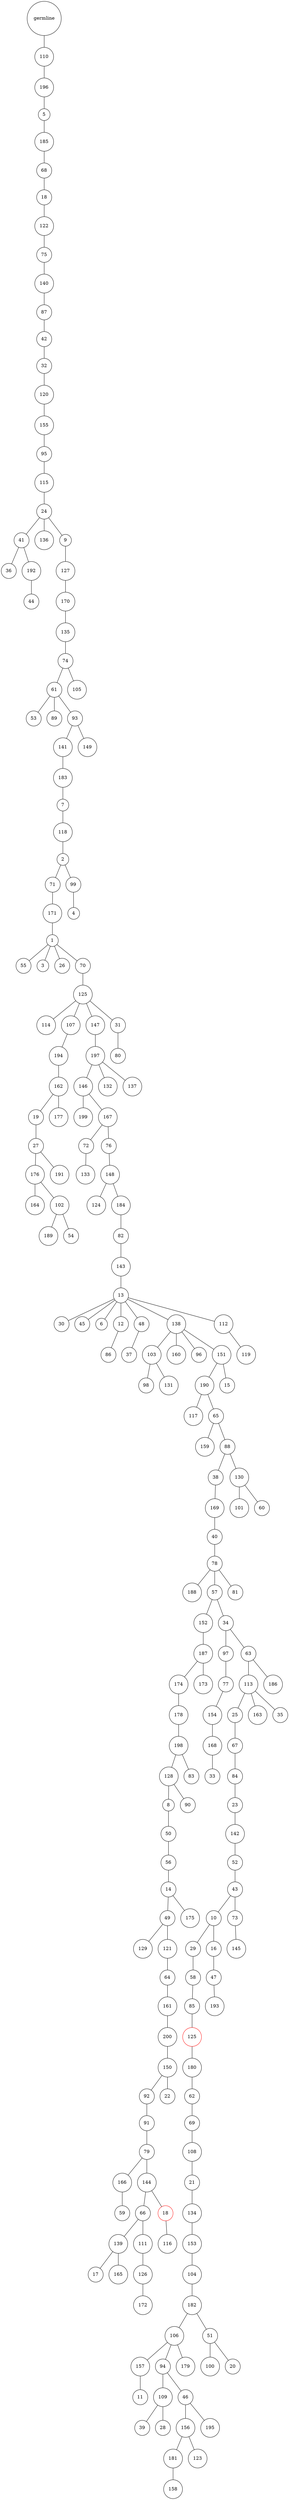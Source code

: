 graph {
	rankdir=UD;
	splines=line;
	node [shape=circle]
	"0x7fe14177ac40" [label="germline"];
	"0x7fe14177ac70" [label="110"];
	"0x7fe14177ac40" -- "0x7fe14177ac70" ;
	"0x7fe14177aca0" [label="196"];
	"0x7fe14177ac70" -- "0x7fe14177aca0" ;
	"0x7fe14177acd0" [label="5"];
	"0x7fe14177aca0" -- "0x7fe14177acd0" ;
	"0x7fe14177ad00" [label="185"];
	"0x7fe14177acd0" -- "0x7fe14177ad00" ;
	"0x7fe14177ad30" [label="68"];
	"0x7fe14177ad00" -- "0x7fe14177ad30" ;
	"0x7fe14177ad60" [label="18"];
	"0x7fe14177ad30" -- "0x7fe14177ad60" ;
	"0x7fe14177ad90" [label="122"];
	"0x7fe14177ad60" -- "0x7fe14177ad90" ;
	"0x7fe14177adc0" [label="75"];
	"0x7fe14177ad90" -- "0x7fe14177adc0" ;
	"0x7fe14177adf0" [label="140"];
	"0x7fe14177adc0" -- "0x7fe14177adf0" ;
	"0x7fe14177ae20" [label="87"];
	"0x7fe14177adf0" -- "0x7fe14177ae20" ;
	"0x7fe14177ae50" [label="42"];
	"0x7fe14177ae20" -- "0x7fe14177ae50" ;
	"0x7fe14177ae80" [label="32"];
	"0x7fe14177ae50" -- "0x7fe14177ae80" ;
	"0x7fe14177aeb0" [label="120"];
	"0x7fe14177ae80" -- "0x7fe14177aeb0" ;
	"0x7fe14177aee0" [label="155"];
	"0x7fe14177aeb0" -- "0x7fe14177aee0" ;
	"0x7fe14177af10" [label="95"];
	"0x7fe14177aee0" -- "0x7fe14177af10" ;
	"0x7fe14177af40" [label="115"];
	"0x7fe14177af10" -- "0x7fe14177af40" ;
	"0x7fe14177af70" [label="24"];
	"0x7fe14177af40" -- "0x7fe14177af70" ;
	"0x7fe14177afa0" [label="41"];
	"0x7fe14177af70" -- "0x7fe14177afa0" ;
	"0x7fe14177afd0" [label="36"];
	"0x7fe14177afa0" -- "0x7fe14177afd0" ;
	"0x7fe14177e040" [label="192"];
	"0x7fe14177afa0" -- "0x7fe14177e040" ;
	"0x7fe14177e070" [label="44"];
	"0x7fe14177e040" -- "0x7fe14177e070" ;
	"0x7fe14177e0a0" [label="136"];
	"0x7fe14177af70" -- "0x7fe14177e0a0" ;
	"0x7fe14177e0d0" [label="9"];
	"0x7fe14177af70" -- "0x7fe14177e0d0" ;
	"0x7fe14177e100" [label="127"];
	"0x7fe14177e0d0" -- "0x7fe14177e100" ;
	"0x7fe14177e130" [label="170"];
	"0x7fe14177e100" -- "0x7fe14177e130" ;
	"0x7fe14177e160" [label="135"];
	"0x7fe14177e130" -- "0x7fe14177e160" ;
	"0x7fe14177e190" [label="74"];
	"0x7fe14177e160" -- "0x7fe14177e190" ;
	"0x7fe14177e1c0" [label="61"];
	"0x7fe14177e190" -- "0x7fe14177e1c0" ;
	"0x7fe14177e1f0" [label="53"];
	"0x7fe14177e1c0" -- "0x7fe14177e1f0" ;
	"0x7fe14177e220" [label="89"];
	"0x7fe14177e1c0" -- "0x7fe14177e220" ;
	"0x7fe14177e250" [label="93"];
	"0x7fe14177e1c0" -- "0x7fe14177e250" ;
	"0x7fe14177e280" [label="141"];
	"0x7fe14177e250" -- "0x7fe14177e280" ;
	"0x7fe14177e2b0" [label="183"];
	"0x7fe14177e280" -- "0x7fe14177e2b0" ;
	"0x7fe14177e2e0" [label="7"];
	"0x7fe14177e2b0" -- "0x7fe14177e2e0" ;
	"0x7fe14177e310" [label="118"];
	"0x7fe14177e2e0" -- "0x7fe14177e310" ;
	"0x7fe14177e340" [label="2"];
	"0x7fe14177e310" -- "0x7fe14177e340" ;
	"0x7fe14177e370" [label="71"];
	"0x7fe14177e340" -- "0x7fe14177e370" ;
	"0x7fe14177e3a0" [label="171"];
	"0x7fe14177e370" -- "0x7fe14177e3a0" ;
	"0x7fe14177e3d0" [label="1"];
	"0x7fe14177e3a0" -- "0x7fe14177e3d0" ;
	"0x7fe14177e400" [label="55"];
	"0x7fe14177e3d0" -- "0x7fe14177e400" ;
	"0x7fe14177e430" [label="3"];
	"0x7fe14177e3d0" -- "0x7fe14177e430" ;
	"0x7fe14177e460" [label="26"];
	"0x7fe14177e3d0" -- "0x7fe14177e460" ;
	"0x7fe14177e490" [label="70"];
	"0x7fe14177e3d0" -- "0x7fe14177e490" ;
	"0x7fe14177e4c0" [label="125"];
	"0x7fe14177e490" -- "0x7fe14177e4c0" ;
	"0x7fe14177e4f0" [label="114"];
	"0x7fe14177e4c0" -- "0x7fe14177e4f0" ;
	"0x7fe14177e520" [label="107"];
	"0x7fe14177e4c0" -- "0x7fe14177e520" ;
	"0x7fe14177e550" [label="194"];
	"0x7fe14177e520" -- "0x7fe14177e550" ;
	"0x7fe14177e580" [label="162"];
	"0x7fe14177e550" -- "0x7fe14177e580" ;
	"0x7fe14177e5b0" [label="19"];
	"0x7fe14177e580" -- "0x7fe14177e5b0" ;
	"0x7fe14177e5e0" [label="27"];
	"0x7fe14177e5b0" -- "0x7fe14177e5e0" ;
	"0x7fe14177e610" [label="176"];
	"0x7fe14177e5e0" -- "0x7fe14177e610" ;
	"0x7fe14177e640" [label="164"];
	"0x7fe14177e610" -- "0x7fe14177e640" ;
	"0x7fe14177e670" [label="102"];
	"0x7fe14177e610" -- "0x7fe14177e670" ;
	"0x7fe14177e6a0" [label="189"];
	"0x7fe14177e670" -- "0x7fe14177e6a0" ;
	"0x7fe14177e6d0" [label="54"];
	"0x7fe14177e670" -- "0x7fe14177e6d0" ;
	"0x7fe14177e700" [label="191"];
	"0x7fe14177e5e0" -- "0x7fe14177e700" ;
	"0x7fe14177e730" [label="177"];
	"0x7fe14177e580" -- "0x7fe14177e730" ;
	"0x7fe14177e760" [label="147"];
	"0x7fe14177e4c0" -- "0x7fe14177e760" ;
	"0x7fe14177e790" [label="197"];
	"0x7fe14177e760" -- "0x7fe14177e790" ;
	"0x7fe14177e7c0" [label="146"];
	"0x7fe14177e790" -- "0x7fe14177e7c0" ;
	"0x7fe14177e7f0" [label="199"];
	"0x7fe14177e7c0" -- "0x7fe14177e7f0" ;
	"0x7fe14177e820" [label="167"];
	"0x7fe14177e7c0" -- "0x7fe14177e820" ;
	"0x7fe14177e850" [label="72"];
	"0x7fe14177e820" -- "0x7fe14177e850" ;
	"0x7fe14177e880" [label="133"];
	"0x7fe14177e850" -- "0x7fe14177e880" ;
	"0x7fe14177e8b0" [label="76"];
	"0x7fe14177e820" -- "0x7fe14177e8b0" ;
	"0x7fe14177e8e0" [label="148"];
	"0x7fe14177e8b0" -- "0x7fe14177e8e0" ;
	"0x7fe14177e910" [label="124"];
	"0x7fe14177e8e0" -- "0x7fe14177e910" ;
	"0x7fe14177e940" [label="184"];
	"0x7fe14177e8e0" -- "0x7fe14177e940" ;
	"0x7fe14177e970" [label="82"];
	"0x7fe14177e940" -- "0x7fe14177e970" ;
	"0x7fe14177e9a0" [label="143"];
	"0x7fe14177e970" -- "0x7fe14177e9a0" ;
	"0x7fe14177e9d0" [label="13"];
	"0x7fe14177e9a0" -- "0x7fe14177e9d0" ;
	"0x7fe14177ea00" [label="30"];
	"0x7fe14177e9d0" -- "0x7fe14177ea00" ;
	"0x7fe14177ea30" [label="45"];
	"0x7fe14177e9d0" -- "0x7fe14177ea30" ;
	"0x7fe14177ea60" [label="6"];
	"0x7fe14177e9d0" -- "0x7fe14177ea60" ;
	"0x7fe14177ea90" [label="12"];
	"0x7fe14177e9d0" -- "0x7fe14177ea90" ;
	"0x7fe14177eac0" [label="86"];
	"0x7fe14177ea90" -- "0x7fe14177eac0" ;
	"0x7fe14177eaf0" [label="48"];
	"0x7fe14177e9d0" -- "0x7fe14177eaf0" ;
	"0x7fe14177eb20" [label="37"];
	"0x7fe14177eaf0" -- "0x7fe14177eb20" ;
	"0x7fe14177eb50" [label="138"];
	"0x7fe14177e9d0" -- "0x7fe14177eb50" ;
	"0x7fe14177eb80" [label="103"];
	"0x7fe14177eb50" -- "0x7fe14177eb80" ;
	"0x7fe14177ebb0" [label="98"];
	"0x7fe14177eb80" -- "0x7fe14177ebb0" ;
	"0x7fe14177ebe0" [label="131"];
	"0x7fe14177eb80" -- "0x7fe14177ebe0" ;
	"0x7fe14177ec10" [label="160"];
	"0x7fe14177eb50" -- "0x7fe14177ec10" ;
	"0x7fe14177ec40" [label="96"];
	"0x7fe14177eb50" -- "0x7fe14177ec40" ;
	"0x7fe14177ec70" [label="151"];
	"0x7fe14177eb50" -- "0x7fe14177ec70" ;
	"0x7fe14177eca0" [label="190"];
	"0x7fe14177ec70" -- "0x7fe14177eca0" ;
	"0x7fe14177ecd0" [label="117"];
	"0x7fe14177eca0" -- "0x7fe14177ecd0" ;
	"0x7fe14177ed00" [label="65"];
	"0x7fe14177eca0" -- "0x7fe14177ed00" ;
	"0x7fe14177ed30" [label="159"];
	"0x7fe14177ed00" -- "0x7fe14177ed30" ;
	"0x7fe14177ed60" [label="88"];
	"0x7fe14177ed00" -- "0x7fe14177ed60" ;
	"0x7fe14177ed90" [label="38"];
	"0x7fe14177ed60" -- "0x7fe14177ed90" ;
	"0x7fe14177edc0" [label="169"];
	"0x7fe14177ed90" -- "0x7fe14177edc0" ;
	"0x7fe14177edf0" [label="40"];
	"0x7fe14177edc0" -- "0x7fe14177edf0" ;
	"0x7fe14177ee20" [label="78"];
	"0x7fe14177edf0" -- "0x7fe14177ee20" ;
	"0x7fe14177ee50" [label="188"];
	"0x7fe14177ee20" -- "0x7fe14177ee50" ;
	"0x7fe14177ee80" [label="57"];
	"0x7fe14177ee20" -- "0x7fe14177ee80" ;
	"0x7fe14177eeb0" [label="152"];
	"0x7fe14177ee80" -- "0x7fe14177eeb0" ;
	"0x7fe14177eee0" [label="187"];
	"0x7fe14177eeb0" -- "0x7fe14177eee0" ;
	"0x7fe14177ef10" [label="174"];
	"0x7fe14177eee0" -- "0x7fe14177ef10" ;
	"0x7fe14177ef40" [label="178"];
	"0x7fe14177ef10" -- "0x7fe14177ef40" ;
	"0x7fe14177ef70" [label="198"];
	"0x7fe14177ef40" -- "0x7fe14177ef70" ;
	"0x7fe14177efa0" [label="128"];
	"0x7fe14177ef70" -- "0x7fe14177efa0" ;
	"0x7fe14177efd0" [label="8"];
	"0x7fe14177efa0" -- "0x7fe14177efd0" ;
	"0x7fe141782040" [label="50"];
	"0x7fe14177efd0" -- "0x7fe141782040" ;
	"0x7fe141782070" [label="56"];
	"0x7fe141782040" -- "0x7fe141782070" ;
	"0x7fe1417820a0" [label="14"];
	"0x7fe141782070" -- "0x7fe1417820a0" ;
	"0x7fe1417820d0" [label="49"];
	"0x7fe1417820a0" -- "0x7fe1417820d0" ;
	"0x7fe141782100" [label="129"];
	"0x7fe1417820d0" -- "0x7fe141782100" ;
	"0x7fe141782130" [label="121"];
	"0x7fe1417820d0" -- "0x7fe141782130" ;
	"0x7fe141782160" [label="64"];
	"0x7fe141782130" -- "0x7fe141782160" ;
	"0x7fe141782190" [label="161"];
	"0x7fe141782160" -- "0x7fe141782190" ;
	"0x7fe1417821c0" [label="200"];
	"0x7fe141782190" -- "0x7fe1417821c0" ;
	"0x7fe1417821f0" [label="150"];
	"0x7fe1417821c0" -- "0x7fe1417821f0" ;
	"0x7fe141782220" [label="92"];
	"0x7fe1417821f0" -- "0x7fe141782220" ;
	"0x7fe141782250" [label="91"];
	"0x7fe141782220" -- "0x7fe141782250" ;
	"0x7fe141782280" [label="79"];
	"0x7fe141782250" -- "0x7fe141782280" ;
	"0x7fe1417822b0" [label="166"];
	"0x7fe141782280" -- "0x7fe1417822b0" ;
	"0x7fe1417822e0" [label="59"];
	"0x7fe1417822b0" -- "0x7fe1417822e0" ;
	"0x7fe141782310" [label="144"];
	"0x7fe141782280" -- "0x7fe141782310" ;
	"0x7fe141782340" [label="66"];
	"0x7fe141782310" -- "0x7fe141782340" ;
	"0x7fe141782370" [label="139"];
	"0x7fe141782340" -- "0x7fe141782370" ;
	"0x7fe1417823a0" [label="17"];
	"0x7fe141782370" -- "0x7fe1417823a0" ;
	"0x7fe1417823d0" [label="165"];
	"0x7fe141782370" -- "0x7fe1417823d0" ;
	"0x7fe141782400" [label="111"];
	"0x7fe141782340" -- "0x7fe141782400" ;
	"0x7fe141782430" [label="126"];
	"0x7fe141782400" -- "0x7fe141782430" ;
	"0x7fe141782460" [label="172"];
	"0x7fe141782430" -- "0x7fe141782460" ;
	"0x7fe141782490" [label="18",color="red"];
	"0x7fe141782310" -- "0x7fe141782490" ;
	"0x7fe1417824c0" [label="116"];
	"0x7fe141782490" -- "0x7fe1417824c0" ;
	"0x7fe1417824f0" [label="22"];
	"0x7fe1417821f0" -- "0x7fe1417824f0" ;
	"0x7fe141782520" [label="175"];
	"0x7fe1417820a0" -- "0x7fe141782520" ;
	"0x7fe141782550" [label="90"];
	"0x7fe14177efa0" -- "0x7fe141782550" ;
	"0x7fe141782580" [label="83"];
	"0x7fe14177ef70" -- "0x7fe141782580" ;
	"0x7fe1417825b0" [label="173"];
	"0x7fe14177eee0" -- "0x7fe1417825b0" ;
	"0x7fe1417825e0" [label="34"];
	"0x7fe14177ee80" -- "0x7fe1417825e0" ;
	"0x7fe141782610" [label="97"];
	"0x7fe1417825e0" -- "0x7fe141782610" ;
	"0x7fe141782640" [label="77"];
	"0x7fe141782610" -- "0x7fe141782640" ;
	"0x7fe141782670" [label="154"];
	"0x7fe141782640" -- "0x7fe141782670" ;
	"0x7fe1417826a0" [label="168"];
	"0x7fe141782670" -- "0x7fe1417826a0" ;
	"0x7fe1417826d0" [label="33"];
	"0x7fe1417826a0" -- "0x7fe1417826d0" ;
	"0x7fe141782700" [label="63"];
	"0x7fe1417825e0" -- "0x7fe141782700" ;
	"0x7fe141782730" [label="113"];
	"0x7fe141782700" -- "0x7fe141782730" ;
	"0x7fe141782760" [label="25"];
	"0x7fe141782730" -- "0x7fe141782760" ;
	"0x7fe141782790" [label="67"];
	"0x7fe141782760" -- "0x7fe141782790" ;
	"0x7fe1417827c0" [label="84"];
	"0x7fe141782790" -- "0x7fe1417827c0" ;
	"0x7fe1417827f0" [label="23"];
	"0x7fe1417827c0" -- "0x7fe1417827f0" ;
	"0x7fe141782820" [label="142"];
	"0x7fe1417827f0" -- "0x7fe141782820" ;
	"0x7fe141782850" [label="52"];
	"0x7fe141782820" -- "0x7fe141782850" ;
	"0x7fe141782880" [label="43"];
	"0x7fe141782850" -- "0x7fe141782880" ;
	"0x7fe1417828b0" [label="10"];
	"0x7fe141782880" -- "0x7fe1417828b0" ;
	"0x7fe1417828e0" [label="29"];
	"0x7fe1417828b0" -- "0x7fe1417828e0" ;
	"0x7fe141782910" [label="58"];
	"0x7fe1417828e0" -- "0x7fe141782910" ;
	"0x7fe141782940" [label="85"];
	"0x7fe141782910" -- "0x7fe141782940" ;
	"0x7fe141782970" [label="125",color="red"];
	"0x7fe141782940" -- "0x7fe141782970" ;
	"0x7fe1417829a0" [label="180"];
	"0x7fe141782970" -- "0x7fe1417829a0" ;
	"0x7fe1417829d0" [label="62"];
	"0x7fe1417829a0" -- "0x7fe1417829d0" ;
	"0x7fe141782a00" [label="69"];
	"0x7fe1417829d0" -- "0x7fe141782a00" ;
	"0x7fe141782a30" [label="108"];
	"0x7fe141782a00" -- "0x7fe141782a30" ;
	"0x7fe141782a60" [label="21"];
	"0x7fe141782a30" -- "0x7fe141782a60" ;
	"0x7fe141782a90" [label="134"];
	"0x7fe141782a60" -- "0x7fe141782a90" ;
	"0x7fe141782ac0" [label="153"];
	"0x7fe141782a90" -- "0x7fe141782ac0" ;
	"0x7fe141782af0" [label="104"];
	"0x7fe141782ac0" -- "0x7fe141782af0" ;
	"0x7fe141782b20" [label="182"];
	"0x7fe141782af0" -- "0x7fe141782b20" ;
	"0x7fe141782b50" [label="106"];
	"0x7fe141782b20" -- "0x7fe141782b50" ;
	"0x7fe141782b80" [label="157"];
	"0x7fe141782b50" -- "0x7fe141782b80" ;
	"0x7fe141782bb0" [label="11"];
	"0x7fe141782b80" -- "0x7fe141782bb0" ;
	"0x7fe141782be0" [label="94"];
	"0x7fe141782b50" -- "0x7fe141782be0" ;
	"0x7fe141782c10" [label="109"];
	"0x7fe141782be0" -- "0x7fe141782c10" ;
	"0x7fe141782c40" [label="39"];
	"0x7fe141782c10" -- "0x7fe141782c40" ;
	"0x7fe141782c70" [label="28"];
	"0x7fe141782c10" -- "0x7fe141782c70" ;
	"0x7fe141782ca0" [label="46"];
	"0x7fe141782be0" -- "0x7fe141782ca0" ;
	"0x7fe141782cd0" [label="156"];
	"0x7fe141782ca0" -- "0x7fe141782cd0" ;
	"0x7fe141782d00" [label="181"];
	"0x7fe141782cd0" -- "0x7fe141782d00" ;
	"0x7fe141782d30" [label="158"];
	"0x7fe141782d00" -- "0x7fe141782d30" ;
	"0x7fe141782d60" [label="123"];
	"0x7fe141782cd0" -- "0x7fe141782d60" ;
	"0x7fe141782d90" [label="195"];
	"0x7fe141782ca0" -- "0x7fe141782d90" ;
	"0x7fe141782dc0" [label="179"];
	"0x7fe141782b50" -- "0x7fe141782dc0" ;
	"0x7fe141782df0" [label="51"];
	"0x7fe141782b20" -- "0x7fe141782df0" ;
	"0x7fe141782e20" [label="100"];
	"0x7fe141782df0" -- "0x7fe141782e20" ;
	"0x7fe141782e50" [label="20"];
	"0x7fe141782df0" -- "0x7fe141782e50" ;
	"0x7fe141782e80" [label="16"];
	"0x7fe1417828b0" -- "0x7fe141782e80" ;
	"0x7fe141782eb0" [label="47"];
	"0x7fe141782e80" -- "0x7fe141782eb0" ;
	"0x7fe141782ee0" [label="193"];
	"0x7fe141782eb0" -- "0x7fe141782ee0" ;
	"0x7fe141782f10" [label="73"];
	"0x7fe141782880" -- "0x7fe141782f10" ;
	"0x7fe141782f40" [label="145"];
	"0x7fe141782f10" -- "0x7fe141782f40" ;
	"0x7fe141782f70" [label="163"];
	"0x7fe141782730" -- "0x7fe141782f70" ;
	"0x7fe141782fa0" [label="35"];
	"0x7fe141782730" -- "0x7fe141782fa0" ;
	"0x7fe141782fd0" [label="186"];
	"0x7fe141782700" -- "0x7fe141782fd0" ;
	"0x7fe141795040" [label="81"];
	"0x7fe14177ee20" -- "0x7fe141795040" ;
	"0x7fe141795070" [label="130"];
	"0x7fe14177ed60" -- "0x7fe141795070" ;
	"0x7fe1417950a0" [label="101"];
	"0x7fe141795070" -- "0x7fe1417950a0" ;
	"0x7fe1417950d0" [label="60"];
	"0x7fe141795070" -- "0x7fe1417950d0" ;
	"0x7fe141795100" [label="15"];
	"0x7fe14177ec70" -- "0x7fe141795100" ;
	"0x7fe141795130" [label="112"];
	"0x7fe14177e9d0" -- "0x7fe141795130" ;
	"0x7fe141795160" [label="119"];
	"0x7fe141795130" -- "0x7fe141795160" ;
	"0x7fe141795190" [label="132"];
	"0x7fe14177e790" -- "0x7fe141795190" ;
	"0x7fe1417951c0" [label="137"];
	"0x7fe14177e790" -- "0x7fe1417951c0" ;
	"0x7fe1417951f0" [label="31"];
	"0x7fe14177e4c0" -- "0x7fe1417951f0" ;
	"0x7fe141795220" [label="80"];
	"0x7fe1417951f0" -- "0x7fe141795220" ;
	"0x7fe141795250" [label="99"];
	"0x7fe14177e340" -- "0x7fe141795250" ;
	"0x7fe141795280" [label="4"];
	"0x7fe141795250" -- "0x7fe141795280" ;
	"0x7fe1417952b0" [label="149"];
	"0x7fe14177e250" -- "0x7fe1417952b0" ;
	"0x7fe1417952e0" [label="105"];
	"0x7fe14177e190" -- "0x7fe1417952e0" ;
}
